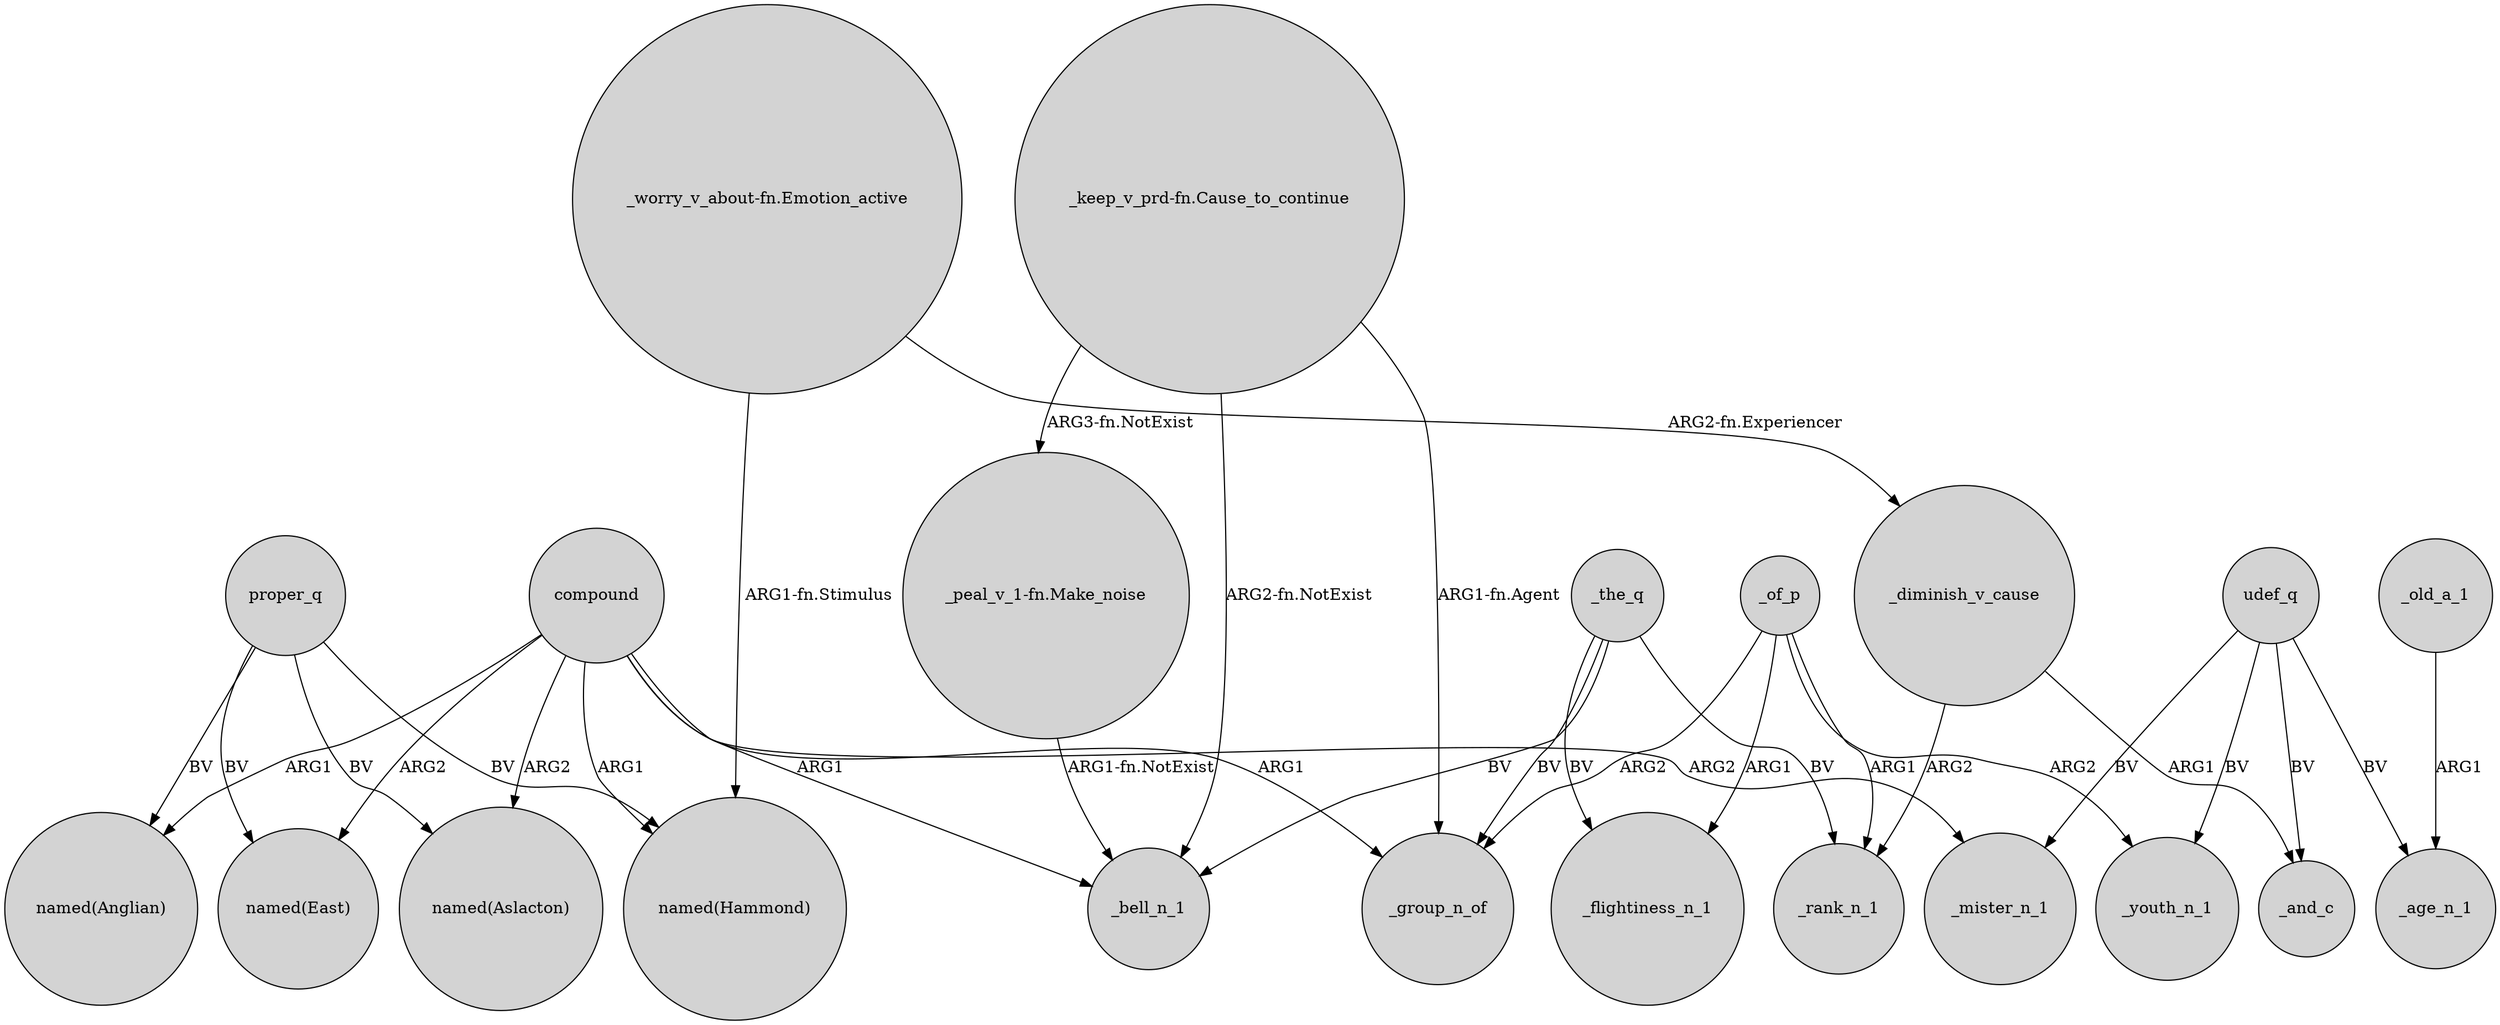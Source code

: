 digraph {
	node [shape=circle style=filled]
	proper_q -> "named(Aslacton)" [label=BV]
	compound -> _bell_n_1 [label=ARG1]
	proper_q -> "named(Hammond)" [label=BV]
	"_worry_v_about-fn.Emotion_active" -> _diminish_v_cause [label="ARG2-fn.Experiencer"]
	compound -> "named(Aslacton)" [label=ARG2]
	_of_p -> _youth_n_1 [label=ARG2]
	compound -> "named(Hammond)" [label=ARG1]
	compound -> _mister_n_1 [label=ARG2]
	"_worry_v_about-fn.Emotion_active" -> "named(Hammond)" [label="ARG1-fn.Stimulus"]
	"_keep_v_prd-fn.Cause_to_continue" -> "_peal_v_1-fn.Make_noise" [label="ARG3-fn.NotExist"]
	udef_q -> _mister_n_1 [label=BV]
	_diminish_v_cause -> _and_c [label=ARG1]
	_of_p -> _group_n_of [label=ARG2]
	_the_q -> _group_n_of [label=BV]
	_the_q -> _rank_n_1 [label=BV]
	_old_a_1 -> _age_n_1 [label=ARG1]
	compound -> "named(Anglian)" [label=ARG1]
	udef_q -> _youth_n_1 [label=BV]
	_of_p -> _rank_n_1 [label=ARG1]
	proper_q -> "named(Anglian)" [label=BV]
	_the_q -> _flightiness_n_1 [label=BV]
	"_keep_v_prd-fn.Cause_to_continue" -> _bell_n_1 [label="ARG2-fn.NotExist"]
	"_peal_v_1-fn.Make_noise" -> _bell_n_1 [label="ARG1-fn.NotExist"]
	udef_q -> _age_n_1 [label=BV]
	_the_q -> _bell_n_1 [label=BV]
	_of_p -> _flightiness_n_1 [label=ARG1]
	"_keep_v_prd-fn.Cause_to_continue" -> _group_n_of [label="ARG1-fn.Agent"]
	udef_q -> _and_c [label=BV]
	proper_q -> "named(East)" [label=BV]
	compound -> _group_n_of [label=ARG1]
	_diminish_v_cause -> _rank_n_1 [label=ARG2]
	compound -> "named(East)" [label=ARG2]
}
